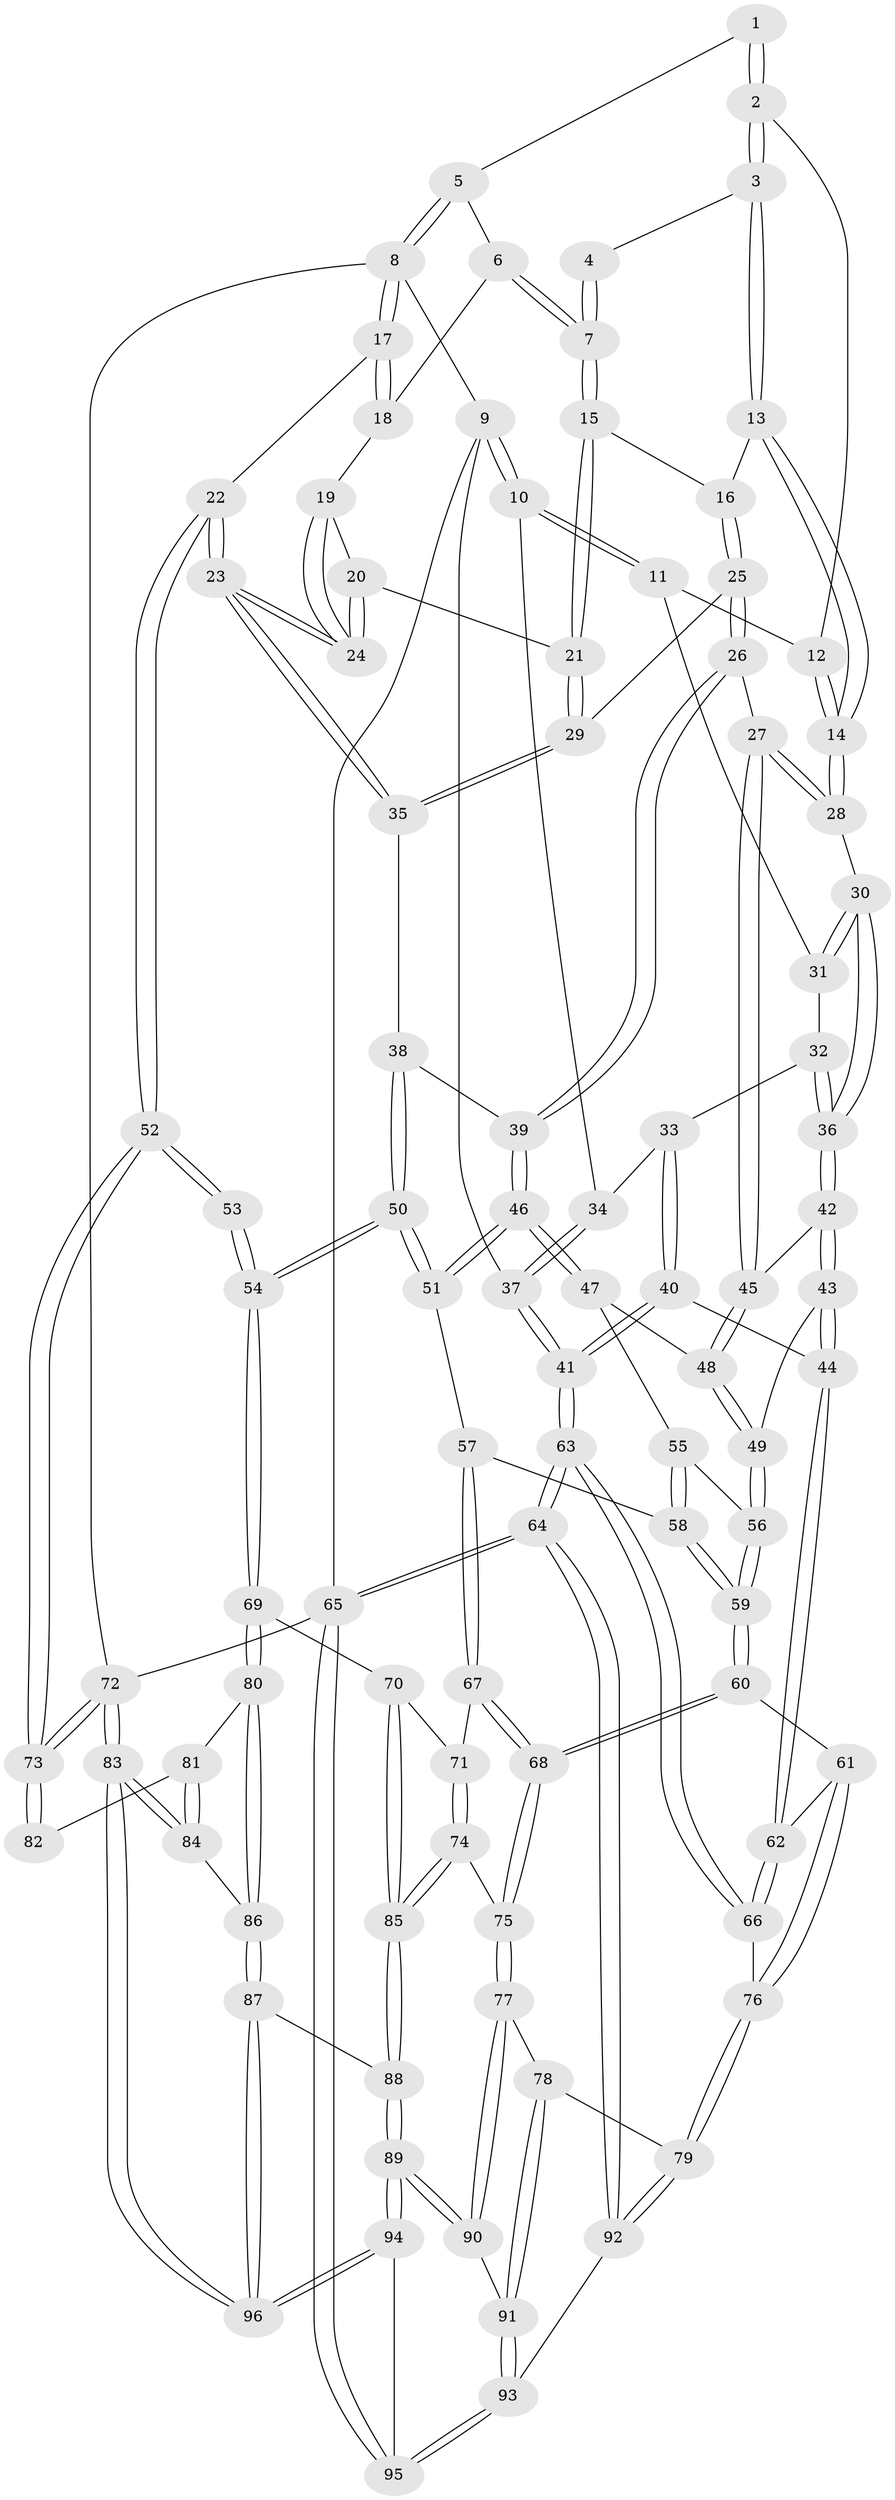 // Generated by graph-tools (version 1.1) at 2025/16/03/09/25 04:16:48]
// undirected, 96 vertices, 237 edges
graph export_dot {
graph [start="1"]
  node [color=gray90,style=filled];
  1 [pos="+0.7441035064810698+0"];
  2 [pos="+0.49280112793266195+0"];
  3 [pos="+0.6087884175149356+0.0809524079718169"];
  4 [pos="+0.7296895873910889+0"];
  5 [pos="+1+0"];
  6 [pos="+0.849858822483171+0.09503852442122318"];
  7 [pos="+0.7480258556032869+0.1129735493993115"];
  8 [pos="+1+0"];
  9 [pos="+0+0"];
  10 [pos="+0.021244216573801857+0"];
  11 [pos="+0.10411075515702982+0"];
  12 [pos="+0.29911758730268045+0"];
  13 [pos="+0.618484011560199+0.11594334971621013"];
  14 [pos="+0.5286772286740702+0.20819168578854735"];
  15 [pos="+0.7371901731500811+0.1209817605905092"];
  16 [pos="+0.7166591733037425+0.12634735366979513"];
  17 [pos="+1+0.3258953006185863"];
  18 [pos="+0.8598374549013865+0.10477909456285721"];
  19 [pos="+0.8371139877529148+0.18604270669734327"];
  20 [pos="+0.7985784189772943+0.2389792092959854"];
  21 [pos="+0.7892525521617155+0.23425846270639816"];
  22 [pos="+1+0.37086159446825634"];
  23 [pos="+0.942264565460376+0.36965980801624215"];
  24 [pos="+0.8507021602268962+0.2801382743682497"];
  25 [pos="+0.6980191160795641+0.2825858224175318"];
  26 [pos="+0.589214564704625+0.3262564066907373"];
  27 [pos="+0.5221747508103292+0.2884280497889894"];
  28 [pos="+0.506828021537675+0.2622174396329145"];
  29 [pos="+0.7156591259423425+0.28655041064673803"];
  30 [pos="+0.3327098188315563+0.24520790782573873"];
  31 [pos="+0.1992075546033669+0"];
  32 [pos="+0.15158658137807057+0.28199333915892055"];
  33 [pos="+0.09139819899676142+0.29470870043869896"];
  34 [pos="+0.08029182235199465+0.27060886919953453"];
  35 [pos="+0.8428284366246122+0.397005490682412"];
  36 [pos="+0.27566634810809+0.33752922381541706"];
  37 [pos="+0+0.2872417244755585"];
  38 [pos="+0.8178451386543297+0.4144899881335305"];
  39 [pos="+0.6312037562837813+0.4014874651485489"];
  40 [pos="+0.04587095028777365+0.4632497829348274"];
  41 [pos="+0+0.5264029714973488"];
  42 [pos="+0.26490991837164696+0.38404428637128185"];
  43 [pos="+0.24403433875167868+0.43794531705243483"];
  44 [pos="+0.15901952058129715+0.4687849893571625"];
  45 [pos="+0.469034757481982+0.41019134792615847"];
  46 [pos="+0.6152044599700043+0.531426309502525"];
  47 [pos="+0.4762120715393462+0.47861431102307345"];
  48 [pos="+0.46214260900761117+0.4480377839055407"];
  49 [pos="+0.29825126063449137+0.4855308417973899"];
  50 [pos="+0.7133280072867307+0.6331567870295087"];
  51 [pos="+0.6301362660008052+0.5702919180631763"];
  52 [pos="+1+0.5638349041351876"];
  53 [pos="+0.9494728493766732+0.652281510991249"];
  54 [pos="+0.7380706547161268+0.68461642627748"];
  55 [pos="+0.45908115539903777+0.5189646871426432"];
  56 [pos="+0.3420465818214531+0.5781151868290532"];
  57 [pos="+0.505282274187729+0.6182086629829446"];
  58 [pos="+0.4893833001104218+0.6108450622260176"];
  59 [pos="+0.34625350045390096+0.6230828918140868"];
  60 [pos="+0.3253238545546503+0.6777650980660888"];
  61 [pos="+0.2742495308633334+0.6925481495805671"];
  62 [pos="+0.18983596099881192+0.5983907611077224"];
  63 [pos="+0+0.6566513175929477"];
  64 [pos="+0+0.8413313376522891"];
  65 [pos="+0+1"];
  66 [pos="+0.04674000909840411+0.7228027066580215"];
  67 [pos="+0.5000718406214834+0.6681183632550264"];
  68 [pos="+0.3730776208481889+0.7273792067019005"];
  69 [pos="+0.726469502009126+0.7160064030365229"];
  70 [pos="+0.6731544571362144+0.7412489363056176"];
  71 [pos="+0.5106734776961674+0.6912457870305964"];
  72 [pos="+1+1"];
  73 [pos="+1+0.9790290171228034"];
  74 [pos="+0.481524286989963+0.7972517611388719"];
  75 [pos="+0.41268315196273664+0.800694811995041"];
  76 [pos="+0.1683086111029611+0.7884664931293782"];
  77 [pos="+0.4078118115736551+0.8107456124164054"];
  78 [pos="+0.2779710831824011+0.8176120269649334"];
  79 [pos="+0.16856081700386294+0.7894309867143101"];
  80 [pos="+0.7364989446163833+0.7457843640891415"];
  81 [pos="+0.9215157271700775+0.8215714022538831"];
  82 [pos="+0.9234505128925358+0.8192560917951025"];
  83 [pos="+1+1"];
  84 [pos="+0.8866202493465439+0.8879999020710828"];
  85 [pos="+0.5618013240737978+0.8259837370642062"];
  86 [pos="+0.7551995702025291+0.8137403026841104"];
  87 [pos="+0.7406993390630617+0.8723249562504632"];
  88 [pos="+0.5690350895641495+1"];
  89 [pos="+0.5370854474584924+1"];
  90 [pos="+0.3924772624800398+0.8614066409476812"];
  91 [pos="+0.34799759425498905+0.8841469259390629"];
  92 [pos="+0.17944265612745652+0.9237228596920636"];
  93 [pos="+0.2025786761879871+0.9887858933270592"];
  94 [pos="+0.5343310222054528+1"];
  95 [pos="+0.19245920329499416+1"];
  96 [pos="+0.9476629176095939+1"];
  1 -- 2;
  1 -- 2;
  1 -- 5;
  2 -- 3;
  2 -- 3;
  2 -- 12;
  3 -- 4;
  3 -- 13;
  3 -- 13;
  4 -- 7;
  4 -- 7;
  5 -- 6;
  5 -- 8;
  5 -- 8;
  6 -- 7;
  6 -- 7;
  6 -- 18;
  7 -- 15;
  7 -- 15;
  8 -- 9;
  8 -- 17;
  8 -- 17;
  8 -- 72;
  9 -- 10;
  9 -- 10;
  9 -- 37;
  9 -- 65;
  10 -- 11;
  10 -- 11;
  10 -- 34;
  11 -- 12;
  11 -- 31;
  12 -- 14;
  12 -- 14;
  13 -- 14;
  13 -- 14;
  13 -- 16;
  14 -- 28;
  14 -- 28;
  15 -- 16;
  15 -- 21;
  15 -- 21;
  16 -- 25;
  16 -- 25;
  17 -- 18;
  17 -- 18;
  17 -- 22;
  18 -- 19;
  19 -- 20;
  19 -- 24;
  19 -- 24;
  20 -- 21;
  20 -- 24;
  20 -- 24;
  21 -- 29;
  21 -- 29;
  22 -- 23;
  22 -- 23;
  22 -- 52;
  22 -- 52;
  23 -- 24;
  23 -- 24;
  23 -- 35;
  23 -- 35;
  25 -- 26;
  25 -- 26;
  25 -- 29;
  26 -- 27;
  26 -- 39;
  26 -- 39;
  27 -- 28;
  27 -- 28;
  27 -- 45;
  27 -- 45;
  28 -- 30;
  29 -- 35;
  29 -- 35;
  30 -- 31;
  30 -- 31;
  30 -- 36;
  30 -- 36;
  31 -- 32;
  32 -- 33;
  32 -- 36;
  32 -- 36;
  33 -- 34;
  33 -- 40;
  33 -- 40;
  34 -- 37;
  34 -- 37;
  35 -- 38;
  36 -- 42;
  36 -- 42;
  37 -- 41;
  37 -- 41;
  38 -- 39;
  38 -- 50;
  38 -- 50;
  39 -- 46;
  39 -- 46;
  40 -- 41;
  40 -- 41;
  40 -- 44;
  41 -- 63;
  41 -- 63;
  42 -- 43;
  42 -- 43;
  42 -- 45;
  43 -- 44;
  43 -- 44;
  43 -- 49;
  44 -- 62;
  44 -- 62;
  45 -- 48;
  45 -- 48;
  46 -- 47;
  46 -- 47;
  46 -- 51;
  46 -- 51;
  47 -- 48;
  47 -- 55;
  48 -- 49;
  48 -- 49;
  49 -- 56;
  49 -- 56;
  50 -- 51;
  50 -- 51;
  50 -- 54;
  50 -- 54;
  51 -- 57;
  52 -- 53;
  52 -- 53;
  52 -- 73;
  52 -- 73;
  53 -- 54;
  53 -- 54;
  54 -- 69;
  54 -- 69;
  55 -- 56;
  55 -- 58;
  55 -- 58;
  56 -- 59;
  56 -- 59;
  57 -- 58;
  57 -- 67;
  57 -- 67;
  58 -- 59;
  58 -- 59;
  59 -- 60;
  59 -- 60;
  60 -- 61;
  60 -- 68;
  60 -- 68;
  61 -- 62;
  61 -- 76;
  61 -- 76;
  62 -- 66;
  62 -- 66;
  63 -- 64;
  63 -- 64;
  63 -- 66;
  63 -- 66;
  64 -- 65;
  64 -- 65;
  64 -- 92;
  64 -- 92;
  65 -- 95;
  65 -- 95;
  65 -- 72;
  66 -- 76;
  67 -- 68;
  67 -- 68;
  67 -- 71;
  68 -- 75;
  68 -- 75;
  69 -- 70;
  69 -- 80;
  69 -- 80;
  70 -- 71;
  70 -- 85;
  70 -- 85;
  71 -- 74;
  71 -- 74;
  72 -- 73;
  72 -- 73;
  72 -- 83;
  72 -- 83;
  73 -- 82;
  73 -- 82;
  74 -- 75;
  74 -- 85;
  74 -- 85;
  75 -- 77;
  75 -- 77;
  76 -- 79;
  76 -- 79;
  77 -- 78;
  77 -- 90;
  77 -- 90;
  78 -- 79;
  78 -- 91;
  78 -- 91;
  79 -- 92;
  79 -- 92;
  80 -- 81;
  80 -- 86;
  80 -- 86;
  81 -- 82;
  81 -- 84;
  81 -- 84;
  83 -- 84;
  83 -- 84;
  83 -- 96;
  83 -- 96;
  84 -- 86;
  85 -- 88;
  85 -- 88;
  86 -- 87;
  86 -- 87;
  87 -- 88;
  87 -- 96;
  87 -- 96;
  88 -- 89;
  88 -- 89;
  89 -- 90;
  89 -- 90;
  89 -- 94;
  89 -- 94;
  90 -- 91;
  91 -- 93;
  91 -- 93;
  92 -- 93;
  93 -- 95;
  93 -- 95;
  94 -- 95;
  94 -- 96;
  94 -- 96;
}

